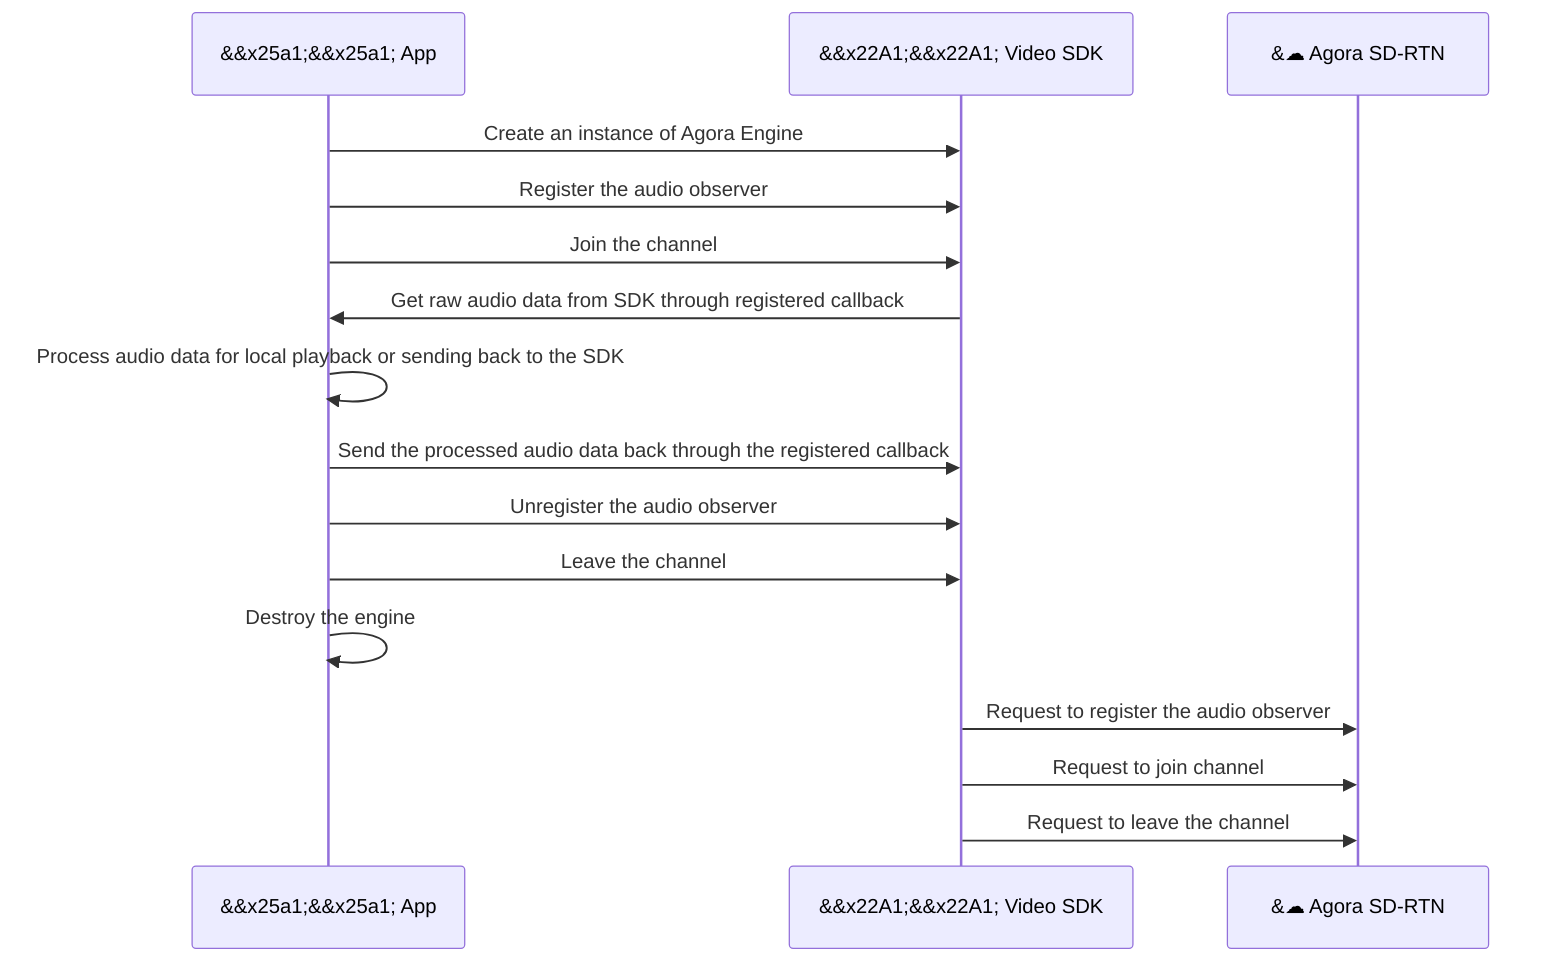 sequenceDiagram
    participant App as &#x25a1;&#x25a1; App
    participant Video_SDK as &#x22A1;&#x22A1; Video SDK
    participant Agora_SD_RTN as &#9729; Agora SD-RTN

    App->>Video_SDK: Create an instance of Agora Engine
    App->>Video_SDK: Register the audio observer
    App->>Video_SDK: Join the channel
    Video_SDK->>App: Get raw audio data from SDK through registered callback
    App->>App: Process audio data for local playback or sending back to the SDK
    App->>Video_SDK: Send the processed audio data back through the registered callback
    App->>Video_SDK: Unregister the audio observer
    App->>Video_SDK: Leave the channel
    App->>App: Destroy the engine

    Video_SDK->>Agora_SD_RTN: Request to register the audio observer
    Video_SDK->>Agora_SD_RTN: Request to join channel
    Video_SDK->>Agora_SD_RTN: Request to leave the channel